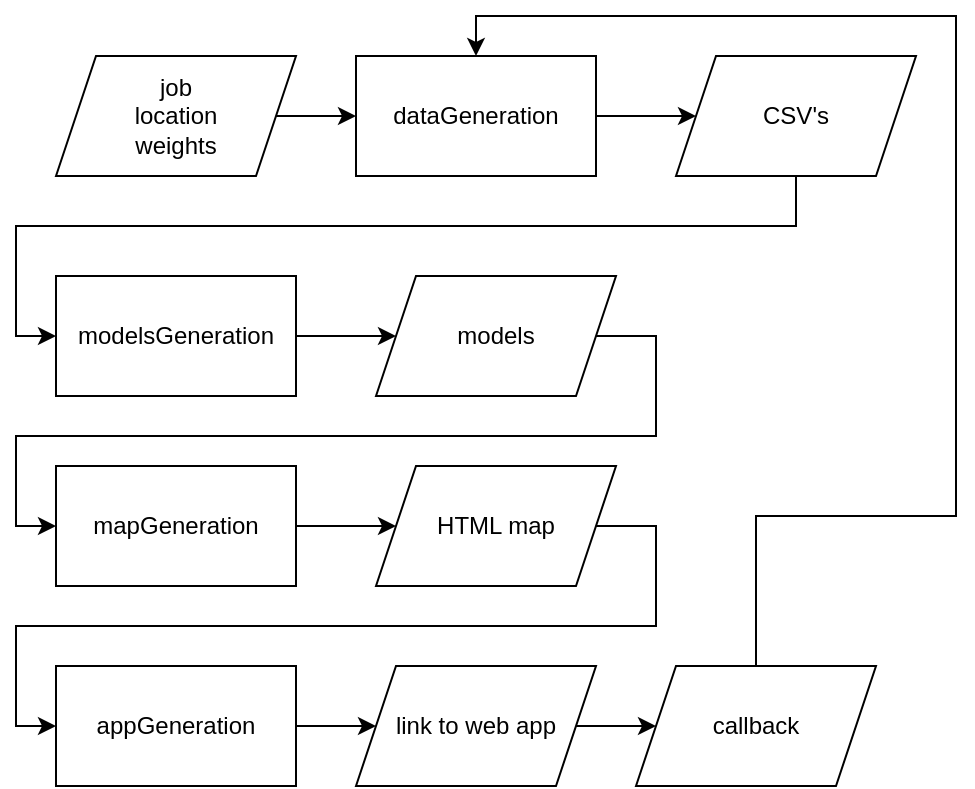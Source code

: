 <mxfile version="13.9.9" type="device"><diagram id="6D-cvFQOhWJjgtwdy5tU" name="Страница 1"><mxGraphModel dx="1933" dy="826" grid="1" gridSize="10" guides="1" tooltips="1" connect="1" arrows="1" fold="1" page="1" pageScale="1" pageWidth="827" pageHeight="1169" math="0" shadow="0"><root><mxCell id="0"/><mxCell id="1" parent="0"/><mxCell id="1IkDysxHNq26Kaop61Tg-7" value="" style="edgeStyle=orthogonalEdgeStyle;rounded=0;orthogonalLoop=1;jettySize=auto;html=1;" edge="1" parent="1" source="1IkDysxHNq26Kaop61Tg-1" target="1IkDysxHNq26Kaop61Tg-6"><mxGeometry relative="1" as="geometry"/></mxCell><mxCell id="1IkDysxHNq26Kaop61Tg-1" value="dataGeneration" style="rounded=0;whiteSpace=wrap;html=1;" vertex="1" parent="1"><mxGeometry x="160" y="300" width="120" height="60" as="geometry"/></mxCell><mxCell id="1IkDysxHNq26Kaop61Tg-5" value="" style="edgeStyle=orthogonalEdgeStyle;rounded=0;orthogonalLoop=1;jettySize=auto;html=1;" edge="1" parent="1" source="1IkDysxHNq26Kaop61Tg-4" target="1IkDysxHNq26Kaop61Tg-1"><mxGeometry relative="1" as="geometry"/></mxCell><mxCell id="1IkDysxHNq26Kaop61Tg-4" value="job&lt;br&gt;location&lt;br&gt;weights" style="shape=parallelogram;perimeter=parallelogramPerimeter;whiteSpace=wrap;html=1;fixedSize=1;" vertex="1" parent="1"><mxGeometry x="10" y="300" width="120" height="60" as="geometry"/></mxCell><mxCell id="1IkDysxHNq26Kaop61Tg-21" style="edgeStyle=orthogonalEdgeStyle;rounded=0;orthogonalLoop=1;jettySize=auto;html=1;exitX=0.5;exitY=1;exitDx=0;exitDy=0;entryX=0;entryY=0.5;entryDx=0;entryDy=0;" edge="1" parent="1" source="1IkDysxHNq26Kaop61Tg-6" target="1IkDysxHNq26Kaop61Tg-19"><mxGeometry relative="1" as="geometry"/></mxCell><mxCell id="1IkDysxHNq26Kaop61Tg-6" value="CSV's" style="shape=parallelogram;perimeter=parallelogramPerimeter;whiteSpace=wrap;html=1;fixedSize=1;" vertex="1" parent="1"><mxGeometry x="320" y="300" width="120" height="60" as="geometry"/></mxCell><mxCell id="1IkDysxHNq26Kaop61Tg-11" value="" style="edgeStyle=orthogonalEdgeStyle;rounded=0;orthogonalLoop=1;jettySize=auto;html=1;" edge="1" parent="1" source="1IkDysxHNq26Kaop61Tg-8" target="1IkDysxHNq26Kaop61Tg-10"><mxGeometry relative="1" as="geometry"/></mxCell><mxCell id="1IkDysxHNq26Kaop61Tg-8" value="mapGeneration" style="rounded=0;whiteSpace=wrap;html=1;" vertex="1" parent="1"><mxGeometry x="10" y="505" width="120" height="60" as="geometry"/></mxCell><mxCell id="1IkDysxHNq26Kaop61Tg-17" style="edgeStyle=orthogonalEdgeStyle;rounded=0;orthogonalLoop=1;jettySize=auto;html=1;exitX=1;exitY=0.5;exitDx=0;exitDy=0;entryX=0;entryY=0.5;entryDx=0;entryDy=0;" edge="1" parent="1" source="1IkDysxHNq26Kaop61Tg-10" target="1IkDysxHNq26Kaop61Tg-12"><mxGeometry relative="1" as="geometry"><Array as="points"><mxPoint x="310" y="535"/><mxPoint x="310" y="585"/><mxPoint x="-10" y="585"/><mxPoint x="-10" y="635"/></Array></mxGeometry></mxCell><mxCell id="1IkDysxHNq26Kaop61Tg-10" value="HTML map" style="shape=parallelogram;perimeter=parallelogramPerimeter;whiteSpace=wrap;html=1;fixedSize=1;" vertex="1" parent="1"><mxGeometry x="170" y="505" width="120" height="60" as="geometry"/></mxCell><mxCell id="1IkDysxHNq26Kaop61Tg-14" value="" style="edgeStyle=orthogonalEdgeStyle;rounded=0;orthogonalLoop=1;jettySize=auto;html=1;" edge="1" parent="1" source="1IkDysxHNq26Kaop61Tg-12" target="1IkDysxHNq26Kaop61Tg-13"><mxGeometry relative="1" as="geometry"/></mxCell><mxCell id="1IkDysxHNq26Kaop61Tg-12" value="appGeneration" style="rounded=0;whiteSpace=wrap;html=1;" vertex="1" parent="1"><mxGeometry x="10" y="605" width="120" height="60" as="geometry"/></mxCell><mxCell id="1IkDysxHNq26Kaop61Tg-16" value="" style="edgeStyle=orthogonalEdgeStyle;rounded=0;orthogonalLoop=1;jettySize=auto;html=1;" edge="1" parent="1" source="1IkDysxHNq26Kaop61Tg-13" target="1IkDysxHNq26Kaop61Tg-15"><mxGeometry relative="1" as="geometry"/></mxCell><mxCell id="1IkDysxHNq26Kaop61Tg-13" value="link to web app" style="shape=parallelogram;perimeter=parallelogramPerimeter;whiteSpace=wrap;html=1;fixedSize=1;" vertex="1" parent="1"><mxGeometry x="160" y="605" width="120" height="60" as="geometry"/></mxCell><mxCell id="1IkDysxHNq26Kaop61Tg-18" style="edgeStyle=orthogonalEdgeStyle;rounded=0;orthogonalLoop=1;jettySize=auto;html=1;entryX=0.5;entryY=0;entryDx=0;entryDy=0;" edge="1" parent="1" source="1IkDysxHNq26Kaop61Tg-15" target="1IkDysxHNq26Kaop61Tg-1"><mxGeometry relative="1" as="geometry"><Array as="points"><mxPoint x="460" y="530"/><mxPoint x="460" y="280"/><mxPoint x="220" y="280"/></Array></mxGeometry></mxCell><mxCell id="1IkDysxHNq26Kaop61Tg-15" value="callback" style="shape=parallelogram;perimeter=parallelogramPerimeter;whiteSpace=wrap;html=1;fixedSize=1;" vertex="1" parent="1"><mxGeometry x="300" y="605" width="120" height="60" as="geometry"/></mxCell><mxCell id="1IkDysxHNq26Kaop61Tg-22" value="" style="edgeStyle=orthogonalEdgeStyle;rounded=0;orthogonalLoop=1;jettySize=auto;html=1;" edge="1" parent="1" source="1IkDysxHNq26Kaop61Tg-19" target="1IkDysxHNq26Kaop61Tg-20"><mxGeometry relative="1" as="geometry"/></mxCell><mxCell id="1IkDysxHNq26Kaop61Tg-19" value="modelsGeneration" style="rounded=0;whiteSpace=wrap;html=1;" vertex="1" parent="1"><mxGeometry x="10" y="410" width="120" height="60" as="geometry"/></mxCell><mxCell id="1IkDysxHNq26Kaop61Tg-23" style="edgeStyle=orthogonalEdgeStyle;rounded=0;orthogonalLoop=1;jettySize=auto;html=1;exitX=1;exitY=0.5;exitDx=0;exitDy=0;entryX=0;entryY=0.5;entryDx=0;entryDy=0;" edge="1" parent="1" source="1IkDysxHNq26Kaop61Tg-20" target="1IkDysxHNq26Kaop61Tg-8"><mxGeometry relative="1" as="geometry"><Array as="points"><mxPoint x="310" y="440"/><mxPoint x="310" y="490"/><mxPoint x="-10" y="490"/><mxPoint x="-10" y="535"/></Array></mxGeometry></mxCell><mxCell id="1IkDysxHNq26Kaop61Tg-20" value="models" style="shape=parallelogram;perimeter=parallelogramPerimeter;whiteSpace=wrap;html=1;fixedSize=1;" vertex="1" parent="1"><mxGeometry x="170" y="410" width="120" height="60" as="geometry"/></mxCell></root></mxGraphModel></diagram></mxfile>